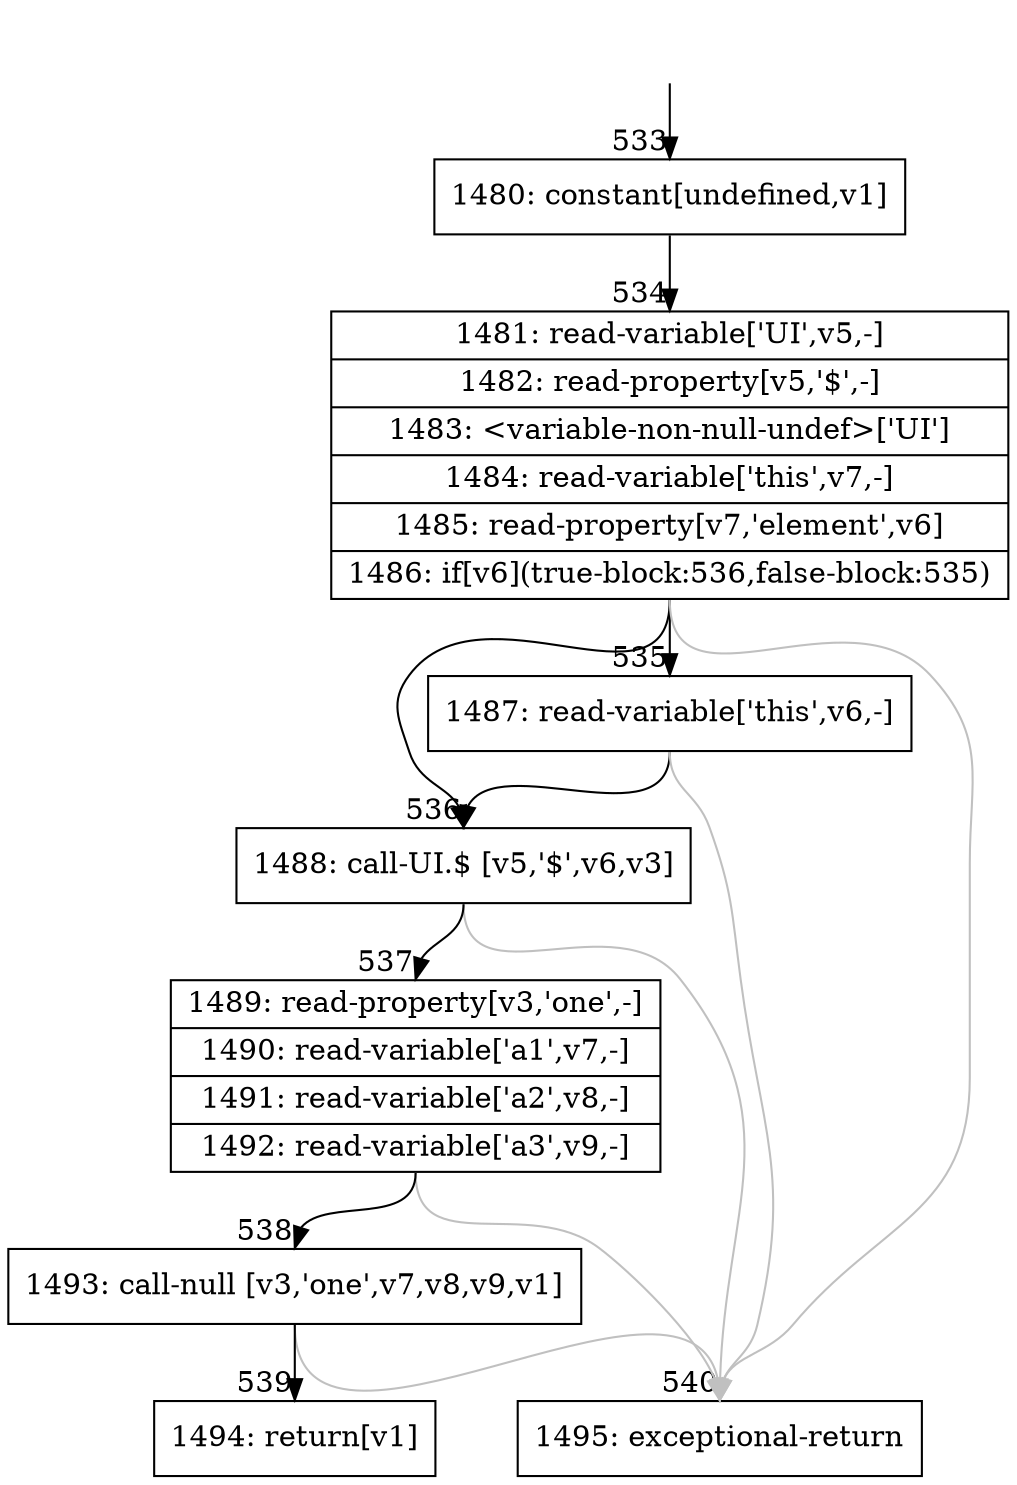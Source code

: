 digraph {
rankdir="TD"
BB_entry40[shape=none,label=""];
BB_entry40 -> BB533 [tailport=s, headport=n, headlabel="    533"]
BB533 [shape=record label="{1480: constant[undefined,v1]}" ] 
BB533 -> BB534 [tailport=s, headport=n, headlabel="      534"]
BB534 [shape=record label="{1481: read-variable['UI',v5,-]|1482: read-property[v5,'$',-]|1483: \<variable-non-null-undef\>['UI']|1484: read-variable['this',v7,-]|1485: read-property[v7,'element',v6]|1486: if[v6](true-block:536,false-block:535)}" ] 
BB534 -> BB536 [tailport=s, headport=n, headlabel="      536"]
BB534 -> BB535 [tailport=s, headport=n, headlabel="      535"]
BB534 -> BB540 [tailport=s, headport=n, color=gray, headlabel="      540"]
BB535 [shape=record label="{1487: read-variable['this',v6,-]}" ] 
BB535 -> BB536 [tailport=s, headport=n]
BB535 -> BB540 [tailport=s, headport=n, color=gray]
BB536 [shape=record label="{1488: call-UI.$ [v5,'$',v6,v3]}" ] 
BB536 -> BB537 [tailport=s, headport=n, headlabel="      537"]
BB536 -> BB540 [tailport=s, headport=n, color=gray]
BB537 [shape=record label="{1489: read-property[v3,'one',-]|1490: read-variable['a1',v7,-]|1491: read-variable['a2',v8,-]|1492: read-variable['a3',v9,-]}" ] 
BB537 -> BB538 [tailport=s, headport=n, headlabel="      538"]
BB537 -> BB540 [tailport=s, headport=n, color=gray]
BB538 [shape=record label="{1493: call-null [v3,'one',v7,v8,v9,v1]}" ] 
BB538 -> BB539 [tailport=s, headport=n, headlabel="      539"]
BB538 -> BB540 [tailport=s, headport=n, color=gray]
BB539 [shape=record label="{1494: return[v1]}" ] 
BB540 [shape=record label="{1495: exceptional-return}" ] 
//#$~ 425
}
